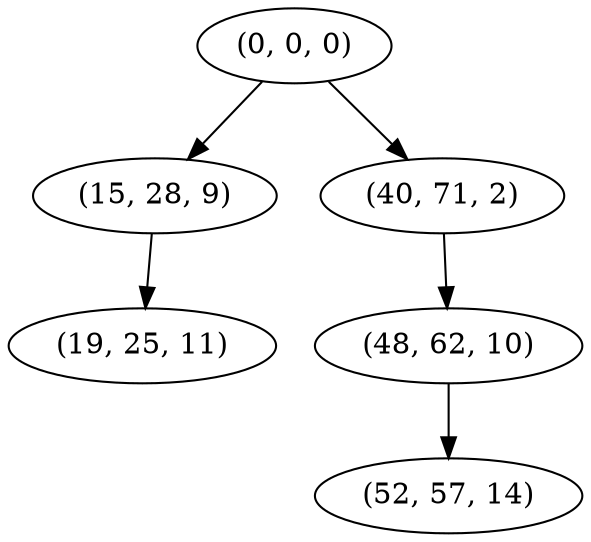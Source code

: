 digraph tree {
    "(0, 0, 0)";
    "(15, 28, 9)";
    "(19, 25, 11)";
    "(40, 71, 2)";
    "(48, 62, 10)";
    "(52, 57, 14)";
    "(0, 0, 0)" -> "(15, 28, 9)";
    "(0, 0, 0)" -> "(40, 71, 2)";
    "(15, 28, 9)" -> "(19, 25, 11)";
    "(40, 71, 2)" -> "(48, 62, 10)";
    "(48, 62, 10)" -> "(52, 57, 14)";
}
